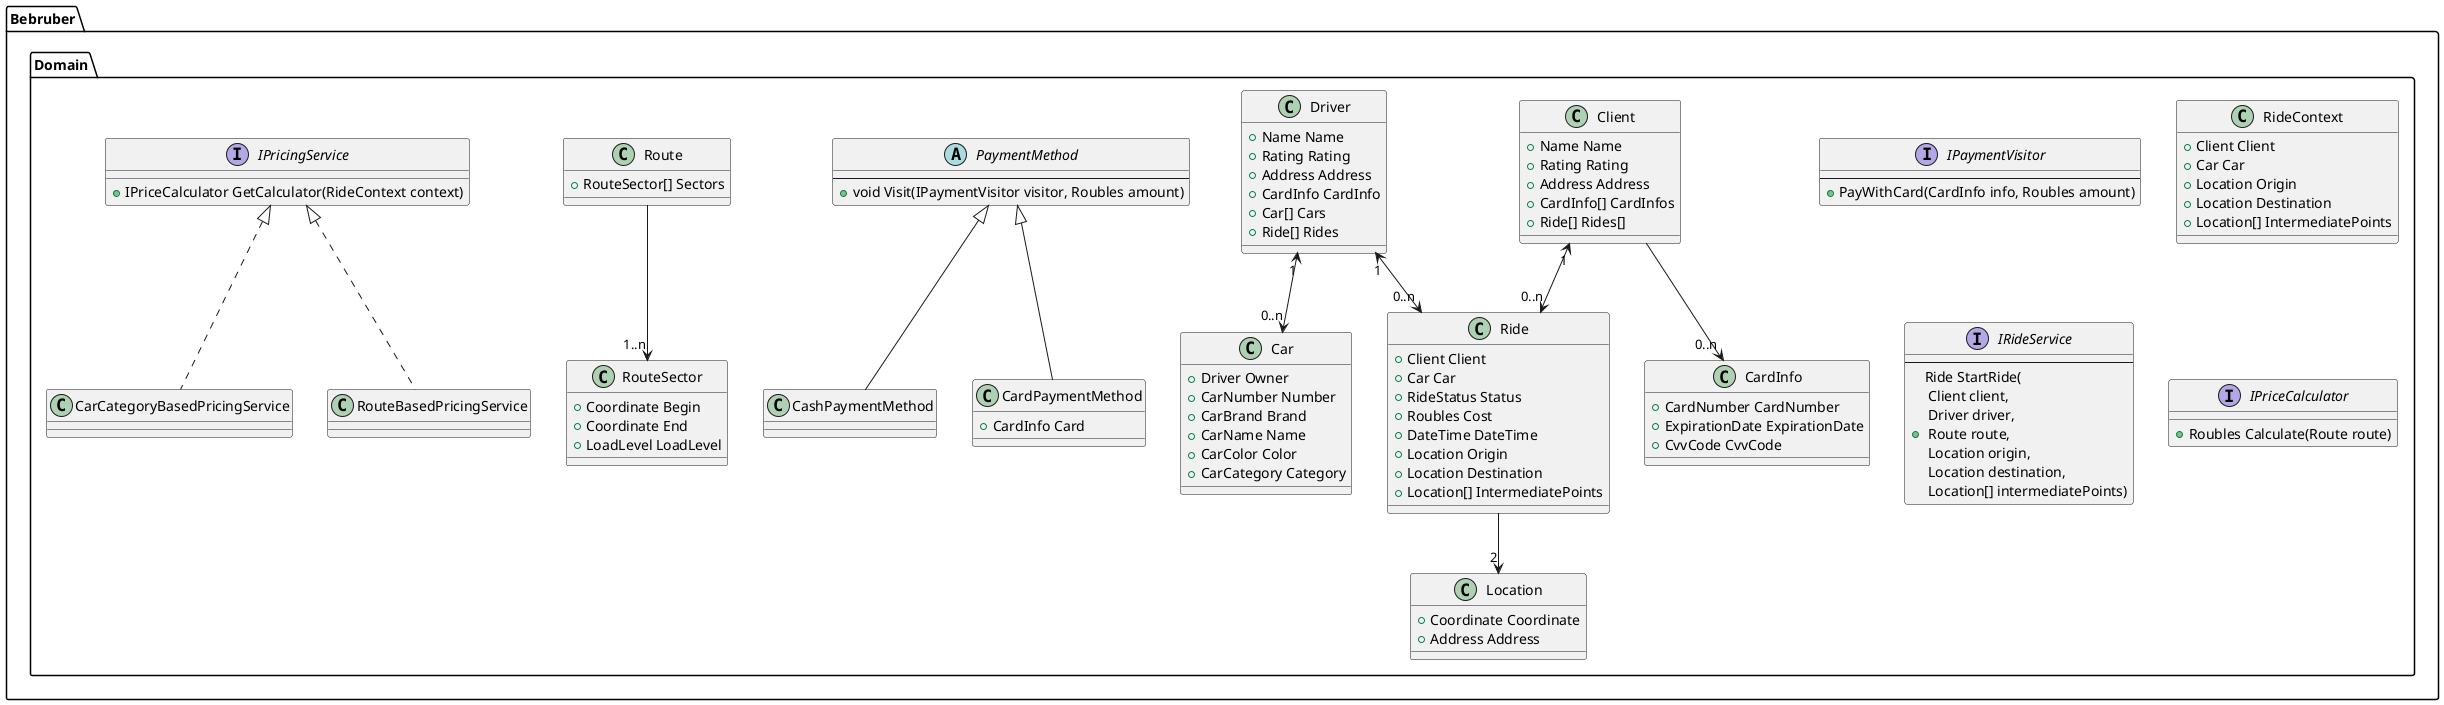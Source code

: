 @startuml Structure
'https://plantuml.com/class-diagram

package Bebruber.Domain
{
    class Client
    {
        + Name Name
        + Rating Rating
        + Address Address
        + CardInfo[] CardInfos
        + Ride[] Rides[]
    }

    class Driver
    {
        + Name Name
        + Rating Rating
        + Address Address
        + CardInfo CardInfo
        + Car[] Cars
        + Ride[] Rides
    }

    class CardInfo
    {
        + CardNumber CardNumber
        + ExpirationDate ExpirationDate
        + CvvCode CvvCode
    }
    
    interface IPaymentVisitor
    {
        --
        + PayWithCard(CardInfo info, Roubles amount)
    }

    abstract class PaymentMethod
    {
        --
        + void Visit(IPaymentVisitor visitor, Roubles amount)
    }

    PaymentMethod <|-- CashPaymentMethod
    class CashPaymentMethod

    PaymentMethod <|-- CardPaymentMethod
    class CardPaymentMethod
    {
        + CardInfo Card
    }

    class Car
    {
        + Driver Owner
        + CarNumber Number
        + CarBrand Brand
        + CarName Name
        + CarColor Color
        + CarCategory Category
    }

    class Ride
    {
        + Client Client
        + Car Car
        + RideStatus Status
        + Roubles Cost
        + DateTime DateTime
        + Location Origin
        + Location Destination
        + Location[] IntermediatePoints
    }

    class Location
    {
        + Coordinate Coordinate
        + Address Address
    }

    class Route
    {
        + RouteSector[] Sectors
    }

    class RouteSector
    {
        + Coordinate Begin
        + Coordinate End
        + LoadLevel LoadLevel
    }

    class RideContext
    {
        + Client Client
        + Car Car
        + Location Origin
        + Location Destination 
        + Location[] IntermediatePoints
    }

    interface IRideService
    {
        --
        + Ride StartRide(\n Client client, \n Driver driver, \n Route route, \n Location origin,\n Location destination, \n Location[] intermediatePoints)
    }

    interface IPriceCalculator
    {
        + Roubles Calculate(Route route)
    }

    interface IPricingService
    {
        + IPriceCalculator GetCalculator(RideContext context)
    }

    IPricingService <|.. CarCategoryBasedPricingService
    class CarCategoryBasedPricingService

    IPricingService <|.. RouteBasedPricingService
    class RouteBasedPricingService

    Client --> "0..n" CardInfo
    Client "1" <--> "0..n" Ride

    Driver "1" <--> "0..n" Car
    Driver "1" <--> "0..n" Ride

    Ride --> "2" Location

    Route --> "1..n" RouteSector
}

@enduml